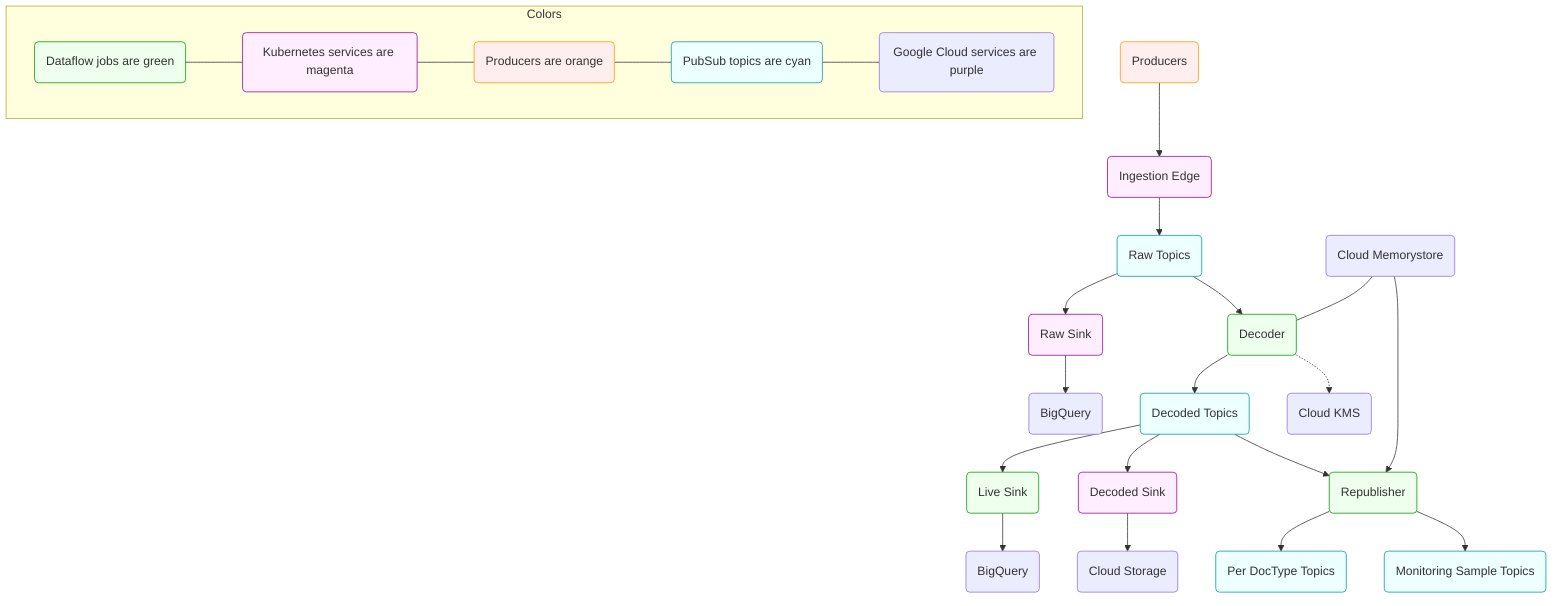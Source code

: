 %% To install the mmdc command run:
%%   npm install -g mermaid.cli
%% To update this file run:
%%   mmdc -i diagram.mmd -o diagram.svg
%% Or use the docker wrapper in this repo (from the top-level directory):
%%   ./bin/update-diagrams

graph TD

f1(Producers) --> k1(Ingestion Edge)
k1 --> p1(Raw Topics)
p1 --> k2(Raw Sink)
k2 --> c1(BigQuery)
p1 --> d2(Decoder)
m1(Cloud Memorystore) --- d2
d2 --> p2(Decoded Topics)
p2 --> d3(Live Sink)
d3 --> b1(BigQuery)
p2 --> k3(Decoded Sink)
k3 --> c2(Cloud Storage)
p2 --> d5(Republisher)
m1 --> d5
d5 --> p5(Per DocType Topics)
d5 --> p6(Monitoring Sample Topics)
d2 -.-> m2(Cloud KMS)

subgraph Colors
    d(Dataflow jobs are green)
    k(Kubernetes services are magenta)
    f(Producers are orange)
    p(PubSub topics are cyan)
    g(Google Cloud services are purple)

    %% connect them to make the key vertical
    d --- k
    k --- f
    f --- p
    p --- g
end

classDef cyan fill:#eff,stroke:#099;
classDef green fill:#efe,stroke:#090;
classDef magenta fill:#fef,stroke:#909;
classDef orange fill:#fee,stroke:#f90;
class p,p0,p1,p2,p3,p4,p5,p6 cyan
class d,d0,d2,d3,d5 green
class k,k0,k1,k2,k3 magenta
class f,f1 orange